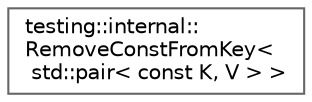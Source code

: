 digraph "Graphical Class Hierarchy"
{
 // LATEX_PDF_SIZE
  bgcolor="transparent";
  edge [fontname=Helvetica,fontsize=10,labelfontname=Helvetica,labelfontsize=10];
  node [fontname=Helvetica,fontsize=10,shape=box,height=0.2,width=0.4];
  rankdir="LR";
  Node0 [id="Node000000",label="testing::internal::\lRemoveConstFromKey\<\l std::pair\< const K, V \> \>",height=0.2,width=0.4,color="grey40", fillcolor="white", style="filled",URL="$structtesting_1_1internal_1_1RemoveConstFromKey_3_01std_1_1pair_3_01const_01K_00_01V_01_4_01_4.html",tooltip=" "];
}

